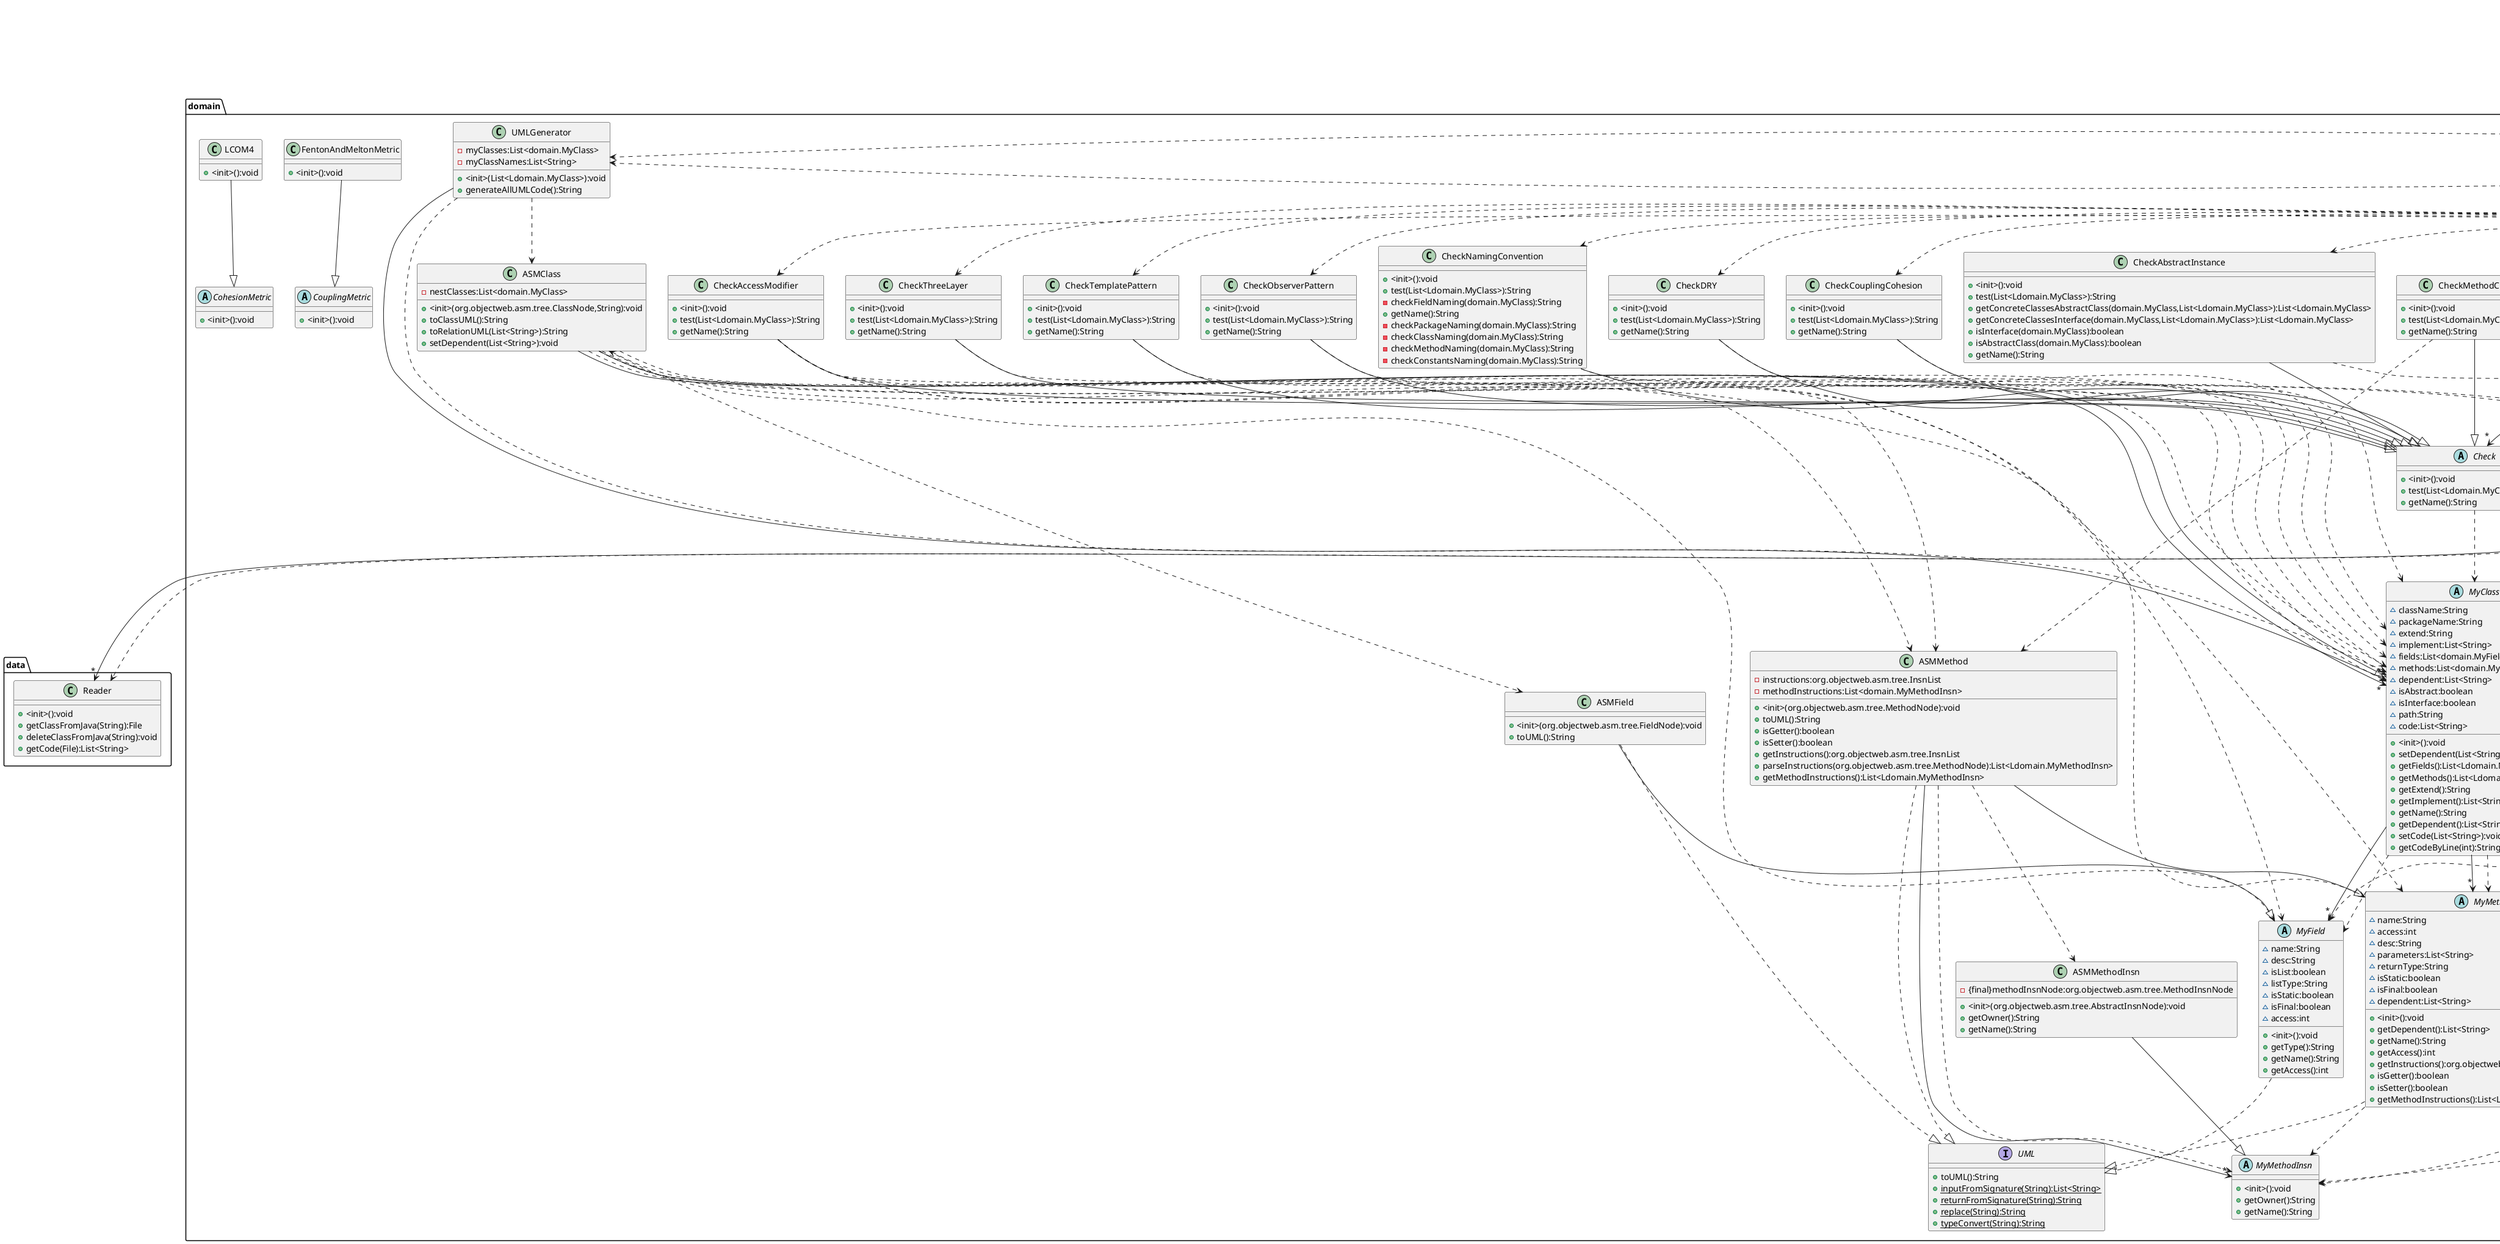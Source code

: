 @startuml
class data.Reader{
    +<init>():void
    +getClassFromJava(String):File
    +deleteClassFromJava(String):void
    +getCode(File):List<String>
}

class domain.ASMClass{
    -nestClasses:List<domain.MyClass>
    +<init>(org.objectweb.asm.tree.ClassNode,String):void
    +toClassUML():String
    +toRelationUML(List<String>):String
    +setDependent(List<String>):void
}

class domain.ASMField{
    +<init>(org.objectweb.asm.tree.FieldNode):void
    +toUML():String
}

class domain.ASMMethod{
    -instructions:org.objectweb.asm.tree.InsnList
    -methodInstructions:List<domain.MyMethodInsn>
    +<init>(org.objectweb.asm.tree.MethodNode):void
    +toUML():String
    +isGetter():boolean
    +isSetter():boolean
    +getInstructions():org.objectweb.asm.tree.InsnList
    +parseInstructions(org.objectweb.asm.tree.MethodNode):List<Ldomain.MyMethodInsn>
    +getMethodInstructions():List<Ldomain.MyMethodInsn>
}

class domain.ASMMethodInsn{
    -{final}methodInsnNode:org.objectweb.asm.tree.MethodInsnNode
    +<init>(org.objectweb.asm.tree.AbstractInsnNode):void
    +getOwner():String
    +getName():String
}

abstract class domain.Check{
    +<init>():void
    +test(List<Ldomain.MyClass>):String
    +getName():String
}

class domain.CheckAbstractInstance{
    +<init>():void
    +test(List<Ldomain.MyClass>):String
    +getConcreteClassesAbstractClass(domain.MyClass,List<Ldomain.MyClass>):List<Ldomain.MyClass>
    +getConcreteClassesInterface(domain.MyClass,List<Ldomain.MyClass>):List<Ldomain.MyClass>
    +isInterface(domain.MyClass):boolean
    +isAbstractClass(domain.MyClass):boolean
    +getName():String
}

class domain.CheckAccessModifier{
    +<init>():void
    +test(List<Ldomain.MyClass>):String
    +getName():String
}

class domain.CheckAdapterPattern{
    +<init>():void
    +test(List<Ldomain.MyClass>):String
    +getPossibleTargetsFromPossibleClients(List<Ldomain.MyClass>):List<Ldomain.MyClass>
    -getClassNode(String,List<Ldomain.MyClass>):domain.MyClass
    -getClassNames(List<Ldomain.MyClass>):List<String>
    +getPossibleAdaptersFromAdaptees(List<Ldomain.MyClass>):List<Ldomain.MyClass>
    -getFieldType(domain.MyField):String
    +getAdapters(List<Ldomain.MyClass>,List<Ldomain.MyClass>):List<Ldomain.MyClass>
    +getName():String
}

class domain.CheckCouplingCohesion{
    +<init>():void
    +test(List<Ldomain.MyClass>):String
    +getName():String
}

class domain.CheckDataClass{
    +<init>():void
    +test(List<Ldomain.MyClass>):String
    +getName():String
}

class domain.CheckDRY{
    +<init>():void
    +test(List<Ldomain.MyClass>):String
    +getName():String
}

class domain.CheckHollyWoodPrinciple{
    +<init>():void
    +test(List<Ldomain.MyClass>):String
    +getName():String
    +checkSuperClasses(domain.MyClass):boolean
    +checkHigherLevelClasses(domain.MyClass,List<Ldomain.MyClass>):boolean
    -getClassNames(List<Ldomain.MyClass>):List<String>
    -getClassNode(List<String>,List<Ldomain.MyClass>):List<Ldomain.MyClass>
}

class domain.CheckMethodChaining{
    +<init>():void
    +test(List<Ldomain.MyClass>):String
    +getName():String
}

class domain.CheckNamingConvention{
    +<init>():void
    +test(List<Ldomain.MyClass>):String
    -checkFieldNaming(domain.MyClass):String
    +getName():String
    -checkPackageNaming(domain.MyClass):String
    -checkClassNaming(domain.MyClass):String
    -checkMethodNaming(domain.MyClass):String
    -checkConstantsNaming(domain.MyClass):String
}

class domain.CheckObserverPattern{
    +<init>():void
    +test(List<Ldomain.MyClass>):String
    +getName():String
}

class domain.CheckTemplatePattern{
    +<init>():void
    +test(List<Ldomain.MyClass>):String
    +getName():String
}

class domain.CheckThreeLayer{
    +<init>():void
    +test(List<Ldomain.MyClass>):String
    +getName():String
}

class domain.ClassRelation{
    ~hasa:List<String,String>
    ~extend:List<String,String>
    ~implement:List<String,String>
    ~dependent:List<String,String>
    +<init>(List<Ldomain.MyClass>):void
}

abstract class domain.CohesionMetric{
    +<init>():void
}

class domain.Compiler{
    ~javac:javax.tools.JavaCompiler
    ~reader:data.Reader
    ~textArea:javax.swing.JTextArea
    +<init>():void
    +setTextArea(javax.swing.JTextArea):void
    +read(File[]):List<Ldomain.MyClass>
    +readSingleClass(File):domain.MyClass
    +readSub(File[]):List<Ldomain.MyClass>
    +readClass(File[]):List<Ldomain.MyClass>
}

abstract class domain.CouplingMetric{
    +<init>():void
}

class domain.FentonAndMeltonMetric{
    +<init>():void
}

class domain.LCOM4{
    +<init>():void
}

abstract class domain.MyClass{
    ~className:String
    ~packageName:String
    ~extend:String
    ~implement:List<String>
    ~fields:List<domain.MyField>
    ~methods:List<domain.MyMethod>
    ~dependent:List<String>
    ~isAbstract:boolean
    ~isInterface:boolean
    ~path:String
    ~code:List<String>
    +<init>():void
    +setDependent(List<String>):void
    +getFields():List<Ldomain.MyField>
    +getMethods():List<Ldomain.MyMethod>
    +getExtend():String
    +getImplement():List<String>
    +getName():String
    +getDependent():List<String>
    +setCode(List<String>):void
    +getCodeByLine(int):String
}

abstract class domain.MyField{
    ~name:String
    ~desc:String
    ~isList:boolean
    ~listType:String
    ~isStatic:boolean
    ~isFinal:boolean
    ~access:int
    +<init>():void
    +getType():String
    +getName():String
    +getAccess():int
}

abstract class domain.MyMethod{
    ~name:String
    ~access:int
    ~desc:String
    ~parameters:List<String>
    ~returnType:String
    ~isStatic:boolean
    ~isFinal:boolean
    ~dependent:List<String>
    +<init>():void
    +getDependent():List<String>
    +getName():String
    +getAccess():int
    +getInstructions():org.objectweb.asm.tree.InsnList
    +isGetter():boolean
    +isSetter():boolean
    +getMethodInstructions():List<Ldomain.MyMethodInsn>
}

abstract class domain.MyMethodInsn{
    +<init>():void
    +getOwner():String
    +getName():String
}

interface domain.UML{
    +toUML():String
    +{static}inputFromSignature(String):List<String>
    +{static}returnFromSignature(String):String
    +{static}replace(String):String
    +{static}typeConvert(String):String
}

class domain.UMLGenerator{
    -myClasses:List<domain.MyClass>
    -myClassNames:List<String>
    +<init>(List<Ldomain.MyClass>):void
    +generateAllUMLCode():String
}

class presentation.Main{
    +<init>():void
    +{static}main(String[]):void
}

class presentation.MainView{
    ~myClasses:List<domain.MyClass>
    ~c:domain.Compiler
    ~checks:List<domain.Check>
    ~textArea:javax.swing.JTextArea
    +<init>():void
}

class presentation.UMLViewer{
    +<init>(String):void
}

domain.ASMClass-->"*"domain.MyClass
domain.ASMClass--|>domain.MyClass
domain.ASMClass..>domain.ASMField
domain.ASMClass..>domain.ASMMethod
domain.ASMClass..>domain.Compiler
domain.ASMClass..>domain.MyField
domain.ASMClass..>domain.MyMethod
domain.ASMClass..>domain.MyClass
domain.ASMField--|>domain.MyField
domain.ASMField..|>domain.UML
domain.ASMMethod-->"*"domain.MyMethodInsn
domain.ASMMethod--|>domain.MyMethod
domain.ASMMethod..|>domain.UML
domain.ASMMethod..>domain.ASMMethodInsn
domain.ASMMethod..>domain.MyMethodInsn
domain.ASMMethodInsn--|>domain.MyMethodInsn
domain.Check..>domain.MyClass
domain.CheckAbstractInstance--|>domain.Check
domain.CheckAbstractInstance..>domain.MyClass
domain.CheckAccessModifier--|>domain.Check
domain.CheckAccessModifier..>domain.MyClass
domain.CheckAccessModifier..>domain.MyField
domain.CheckAccessModifier..>domain.MyMethod
domain.CheckAccessModifier..>domain.ASMMethod
domain.CheckAdapterPattern--|>domain.Check
domain.CheckAdapterPattern..>domain.MyClass
domain.CheckAdapterPattern..>domain.MyField
domain.CheckAdapterPattern..>domain.MyMethod
domain.CheckAdapterPattern..>domain.MyMethodInsn
domain.CheckCouplingCohesion--|>domain.Check
domain.CheckCouplingCohesion..>domain.MyClass
domain.CheckDataClass--|>domain.Check
domain.CheckDataClass..>domain.MyClass
domain.CheckDataClass..>domain.MyMethod
domain.CheckDRY--|>domain.Check
domain.CheckDRY..>domain.MyClass
domain.CheckHollyWoodPrinciple--|>domain.Check
domain.CheckHollyWoodPrinciple..>domain.MyClass
domain.CheckHollyWoodPrinciple..>domain.MyMethod
domain.CheckHollyWoodPrinciple..>domain.MyMethodInsn
domain.CheckMethodChaining--|>domain.Check
domain.CheckMethodChaining..>domain.MyClass
domain.CheckMethodChaining..>domain.MyMethod
domain.CheckMethodChaining..>domain.ASMMethod
domain.CheckNamingConvention--|>domain.Check
domain.CheckNamingConvention..>domain.MyClass
domain.CheckObserverPattern--|>domain.Check
domain.CheckObserverPattern..>domain.MyClass
domain.CheckTemplatePattern--|>domain.Check
domain.CheckTemplatePattern..>domain.MyClass
domain.CheckThreeLayer--|>domain.Check
domain.CheckThreeLayer..>domain.MyClass
domain.ClassRelation..>domain.MyClass
domain.Compiler-->"*"data.Reader
domain.Compiler..>data.Reader
domain.Compiler..>domain.MyClass
domain.Compiler..>domain.ASMClass
domain.FentonAndMeltonMetric--|>domain.CouplingMetric
domain.LCOM4--|>domain.CohesionMetric
domain.MyClass-->"*"domain.MyField
domain.MyClass-->"*"domain.MyMethod
domain.MyClass..>domain.MyField
domain.MyClass..>domain.MyMethod
domain.MyField..|>domain.UML
domain.MyMethod..|>domain.UML
domain.MyMethod..>domain.MyMethodInsn
domain.UMLGenerator-->"*"domain.MyClass
domain.UMLGenerator..>domain.MyClass
domain.UMLGenerator..>domain.ASMClass
presentation.Main..>presentation.MainView
presentation.MainView-->"*"domain.MyClass
presentation.MainView-->"*"domain.Compiler
presentation.MainView-->"*"domain.Check
presentation.MainView..>domain.CheckAccessModifier
presentation.MainView..>domain.CheckMethodChaining
presentation.MainView..>domain.CheckObserverPattern
presentation.MainView..>domain.CheckDataClass
presentation.MainView..>domain.CheckAbstractInstance
presentation.MainView..>domain.CheckHollyWoodPrinciple
presentation.MainView..>domain.CheckAdapterPattern
presentation.MainView..>domain.CheckCouplingCohesion
presentation.MainView..>domain.CheckThreeLayer
presentation.MainView..>domain.CheckNamingConvention
presentation.MainView..>domain.CheckTemplatePattern
presentation.MainView..>domain.CheckDRY
presentation.MainView..>domain.Compiler
presentation.MainView..>domain.Check
presentation.MainView..>domain.Check
presentation.MainView..>domain.MyClass
presentation.MainView..>domain.UMLGenerator
presentation.MainView..>presentation.UMLViewer
presentation.MainView..>domain.UMLGenerator
presentation.MainView..>domain.Compiler
presentation.MainView..>domain.Compiler
presentation.MainView..>domain.Compiler
@enduml
